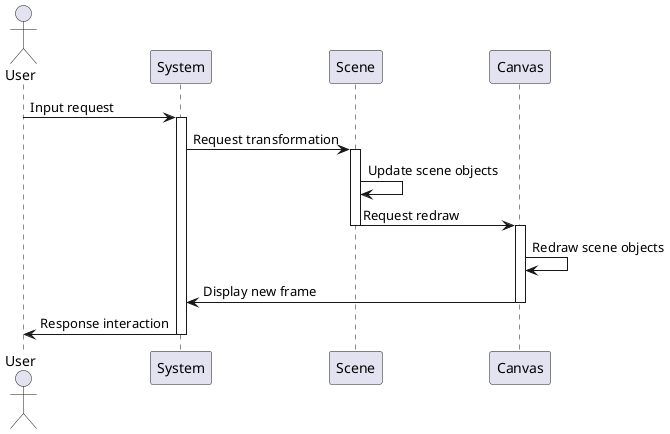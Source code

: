 @startuml interaction
actor User as u
participant System as s
participant Scene as sc
participant Canvas as c

u -> s: Input request
activate s
s -> sc: Request transformation
activate sc
sc -> sc : Update scene objects
sc -> c: Request redraw
deactivate sc
activate c
c -> c: Redraw scene objects
s <- c: Display new frame
deactivate c
u <- s: Response interaction
deactivate s

@enduml